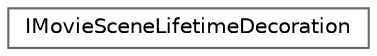 digraph "Graphical Class Hierarchy"
{
 // INTERACTIVE_SVG=YES
 // LATEX_PDF_SIZE
  bgcolor="transparent";
  edge [fontname=Helvetica,fontsize=10,labelfontname=Helvetica,labelfontsize=10];
  node [fontname=Helvetica,fontsize=10,shape=box,height=0.2,width=0.4];
  rankdir="LR";
  Node0 [id="Node000000",label="IMovieSceneLifetimeDecoration",height=0.2,width=0.4,color="grey40", fillcolor="white", style="filled",URL="$d2/d67/classIMovieSceneLifetimeDecoration.html",tooltip="Optional interface that can be added to any decoration to provide 'construct' / 'destroy' semantics f..."];
}
